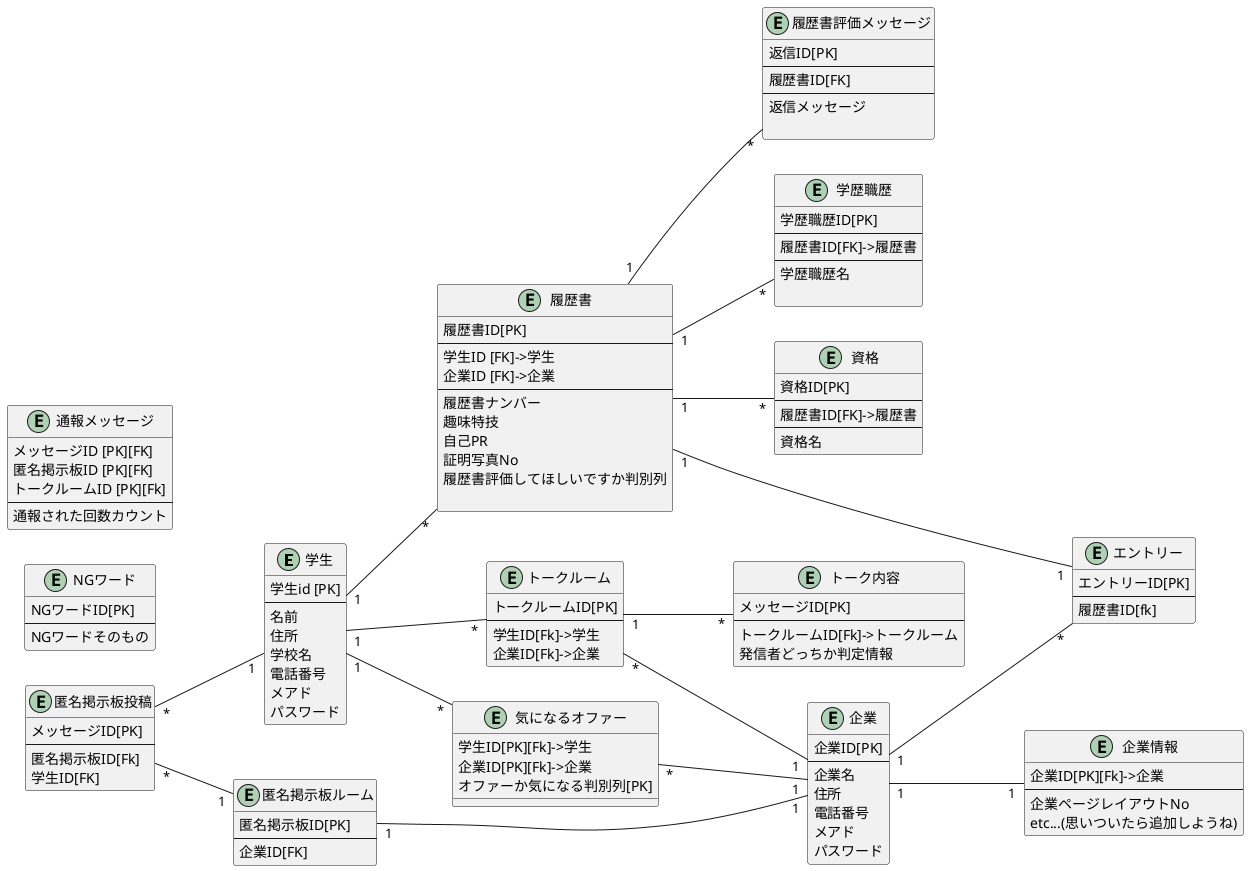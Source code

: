 @startuml
left to right direction

entity 学生 {
  学生id [PK]
  --
  名前
  住所
  学校名
  電話番号
  メアド
  パスワード
}

entity 企業 {
    企業ID[PK]
    --
    企業名
    住所
    電話番号
    メアド
    パスワード
}

entity 履歴書 {
    履歴書ID[PK]
    --
    学生ID [FK]->学生
    企業ID [FK]->企業
    --
    履歴書ナンバー
    趣味特技
    自己PR
    証明写真No
    履歴書評価してほしいですか判別列

}

entity 学歴職歴 {
        学歴職歴ID[PK]
        --
        履歴書ID[FK]->履歴書
        --
        学歴職歴名

}

entity 資格 {
        資格ID[PK]
        --
        履歴書ID[FK]->履歴書
        --
        資格名
}

entity 匿名掲示板ルーム {
    匿名掲示板ID[PK]
    --
    企業ID[FK]
}
entity 匿名掲示板投稿 {
    メッセージID[PK]
    --
    匿名掲示板ID[Fk]
    学生ID[FK]
}


entity トークルーム {
    トークルームID[PK]
    --
    学生ID[Fk]->学生
    企業ID[Fk]->企業
}

entity トーク内容 {
    メッセージID[PK]
    --
    トークルームID[Fk]->トークルーム
    発信者どっちか判定情報
}

entity 気になるオファー {
    学生ID[PK][Fk]->学生
    企業ID[PK][Fk]->企業
    オファーか気になる判別列[PK]
}

entity 企業情報{
     企業ID[PK][Fk]->企業
     --
     企業ページレイアウトNo
     etc...(思いついたら追加しようね)
}

entity エントリー{
        エントリーID[PK]
        --
        履歴書ID[fk]
}

entity 履歴書評価メッセージ{
    返信ID[PK]
    --
    履歴書ID[FK]
    --
    返信メッセージ

}

entity NGワード{
    NGワードID[PK]
    --
    NGワードそのもの
}

entity 通報メッセージ{
    メッセージID [PK][FK]
    匿名掲示板ID [PK][FK]
    トークルームID [PK][Fk]
    --
    通報された回数カウント
}

履歴書 "1" -- "*" 履歴書評価メッセージ
履歴書 "1" -- "1" エントリー
企業 "1"--"*" エントリー
匿名掲示板投稿 "*" -- "1" 学生
匿名掲示板ルーム "1" -- "1" 企業
匿名掲示板投稿 "*"--"1" 匿名掲示板ルーム
学生 "1"--"*" 履歴書
履歴書 "1"--"*" 学歴職歴  
履歴書 "1"--"*" 資格
学生 "1"--"*"  気になるオファー
気になるオファー "*"--"1"企業
学生 "1"--"*"  トークルーム
トークルーム "1"--"*" トーク内容
企業 "1"--"1" 企業情報
トークルーム "*"--"1" 企業 

@enduml
